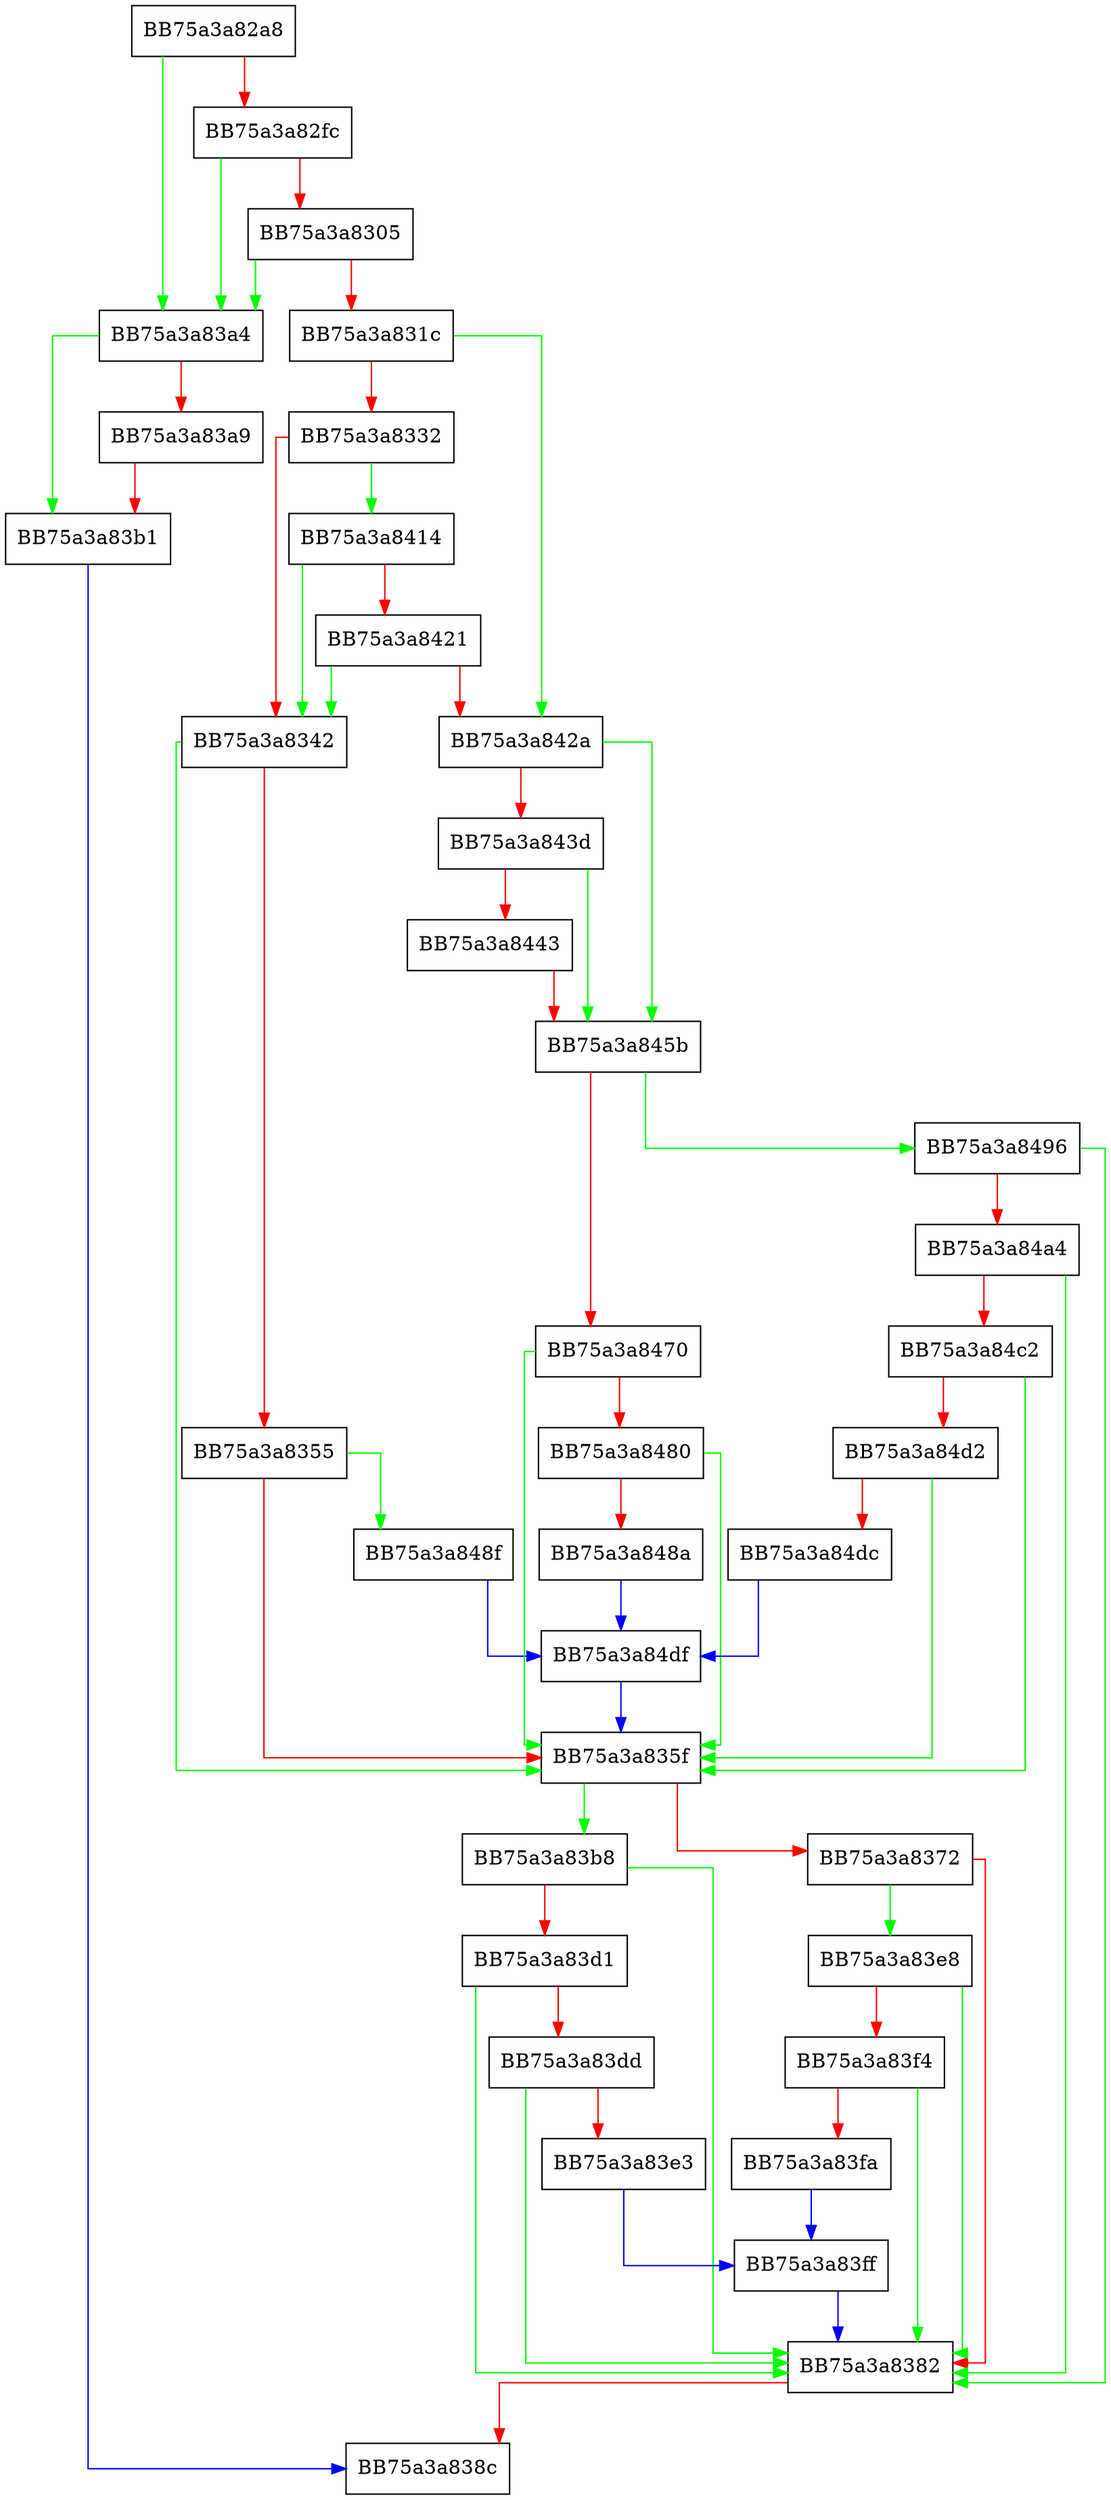 digraph DoCache {
  node [shape="box"];
  graph [splines=ortho];
  BB75a3a82a8 -> BB75a3a83a4 [color="green"];
  BB75a3a82a8 -> BB75a3a82fc [color="red"];
  BB75a3a82fc -> BB75a3a83a4 [color="green"];
  BB75a3a82fc -> BB75a3a8305 [color="red"];
  BB75a3a8305 -> BB75a3a83a4 [color="green"];
  BB75a3a8305 -> BB75a3a831c [color="red"];
  BB75a3a831c -> BB75a3a842a [color="green"];
  BB75a3a831c -> BB75a3a8332 [color="red"];
  BB75a3a8332 -> BB75a3a8414 [color="green"];
  BB75a3a8332 -> BB75a3a8342 [color="red"];
  BB75a3a8342 -> BB75a3a835f [color="green"];
  BB75a3a8342 -> BB75a3a8355 [color="red"];
  BB75a3a8355 -> BB75a3a848f [color="green"];
  BB75a3a8355 -> BB75a3a835f [color="red"];
  BB75a3a835f -> BB75a3a83b8 [color="green"];
  BB75a3a835f -> BB75a3a8372 [color="red"];
  BB75a3a8372 -> BB75a3a83e8 [color="green"];
  BB75a3a8372 -> BB75a3a8382 [color="red"];
  BB75a3a8382 -> BB75a3a838c [color="red"];
  BB75a3a83a4 -> BB75a3a83b1 [color="green"];
  BB75a3a83a4 -> BB75a3a83a9 [color="red"];
  BB75a3a83a9 -> BB75a3a83b1 [color="red"];
  BB75a3a83b1 -> BB75a3a838c [color="blue"];
  BB75a3a83b8 -> BB75a3a8382 [color="green"];
  BB75a3a83b8 -> BB75a3a83d1 [color="red"];
  BB75a3a83d1 -> BB75a3a8382 [color="green"];
  BB75a3a83d1 -> BB75a3a83dd [color="red"];
  BB75a3a83dd -> BB75a3a8382 [color="green"];
  BB75a3a83dd -> BB75a3a83e3 [color="red"];
  BB75a3a83e3 -> BB75a3a83ff [color="blue"];
  BB75a3a83e8 -> BB75a3a8382 [color="green"];
  BB75a3a83e8 -> BB75a3a83f4 [color="red"];
  BB75a3a83f4 -> BB75a3a8382 [color="green"];
  BB75a3a83f4 -> BB75a3a83fa [color="red"];
  BB75a3a83fa -> BB75a3a83ff [color="blue"];
  BB75a3a83ff -> BB75a3a8382 [color="blue"];
  BB75a3a8414 -> BB75a3a8342 [color="green"];
  BB75a3a8414 -> BB75a3a8421 [color="red"];
  BB75a3a8421 -> BB75a3a8342 [color="green"];
  BB75a3a8421 -> BB75a3a842a [color="red"];
  BB75a3a842a -> BB75a3a845b [color="green"];
  BB75a3a842a -> BB75a3a843d [color="red"];
  BB75a3a843d -> BB75a3a845b [color="green"];
  BB75a3a843d -> BB75a3a8443 [color="red"];
  BB75a3a8443 -> BB75a3a845b [color="red"];
  BB75a3a845b -> BB75a3a8496 [color="green"];
  BB75a3a845b -> BB75a3a8470 [color="red"];
  BB75a3a8470 -> BB75a3a835f [color="green"];
  BB75a3a8470 -> BB75a3a8480 [color="red"];
  BB75a3a8480 -> BB75a3a835f [color="green"];
  BB75a3a8480 -> BB75a3a848a [color="red"];
  BB75a3a848a -> BB75a3a84df [color="blue"];
  BB75a3a848f -> BB75a3a84df [color="blue"];
  BB75a3a8496 -> BB75a3a8382 [color="green"];
  BB75a3a8496 -> BB75a3a84a4 [color="red"];
  BB75a3a84a4 -> BB75a3a8382 [color="green"];
  BB75a3a84a4 -> BB75a3a84c2 [color="red"];
  BB75a3a84c2 -> BB75a3a835f [color="green"];
  BB75a3a84c2 -> BB75a3a84d2 [color="red"];
  BB75a3a84d2 -> BB75a3a835f [color="green"];
  BB75a3a84d2 -> BB75a3a84dc [color="red"];
  BB75a3a84dc -> BB75a3a84df [color="blue"];
  BB75a3a84df -> BB75a3a835f [color="blue"];
}
